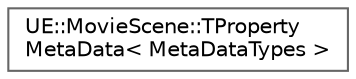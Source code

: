 digraph "Graphical Class Hierarchy"
{
 // INTERACTIVE_SVG=YES
 // LATEX_PDF_SIZE
  bgcolor="transparent";
  edge [fontname=Helvetica,fontsize=10,labelfontname=Helvetica,labelfontsize=10];
  node [fontname=Helvetica,fontsize=10,shape=box,height=0.2,width=0.4];
  rankdir="LR";
  Node0 [id="Node000000",label="UE::MovieScene::TProperty\lMetaData\< MetaDataTypes \>",height=0.2,width=0.4,color="grey40", fillcolor="white", style="filled",URL="$db/d14/structUE_1_1MovieScene_1_1TPropertyMetaData.html",tooltip="Property accessor traits that talk directly to the reflected UObject property type."];
}
